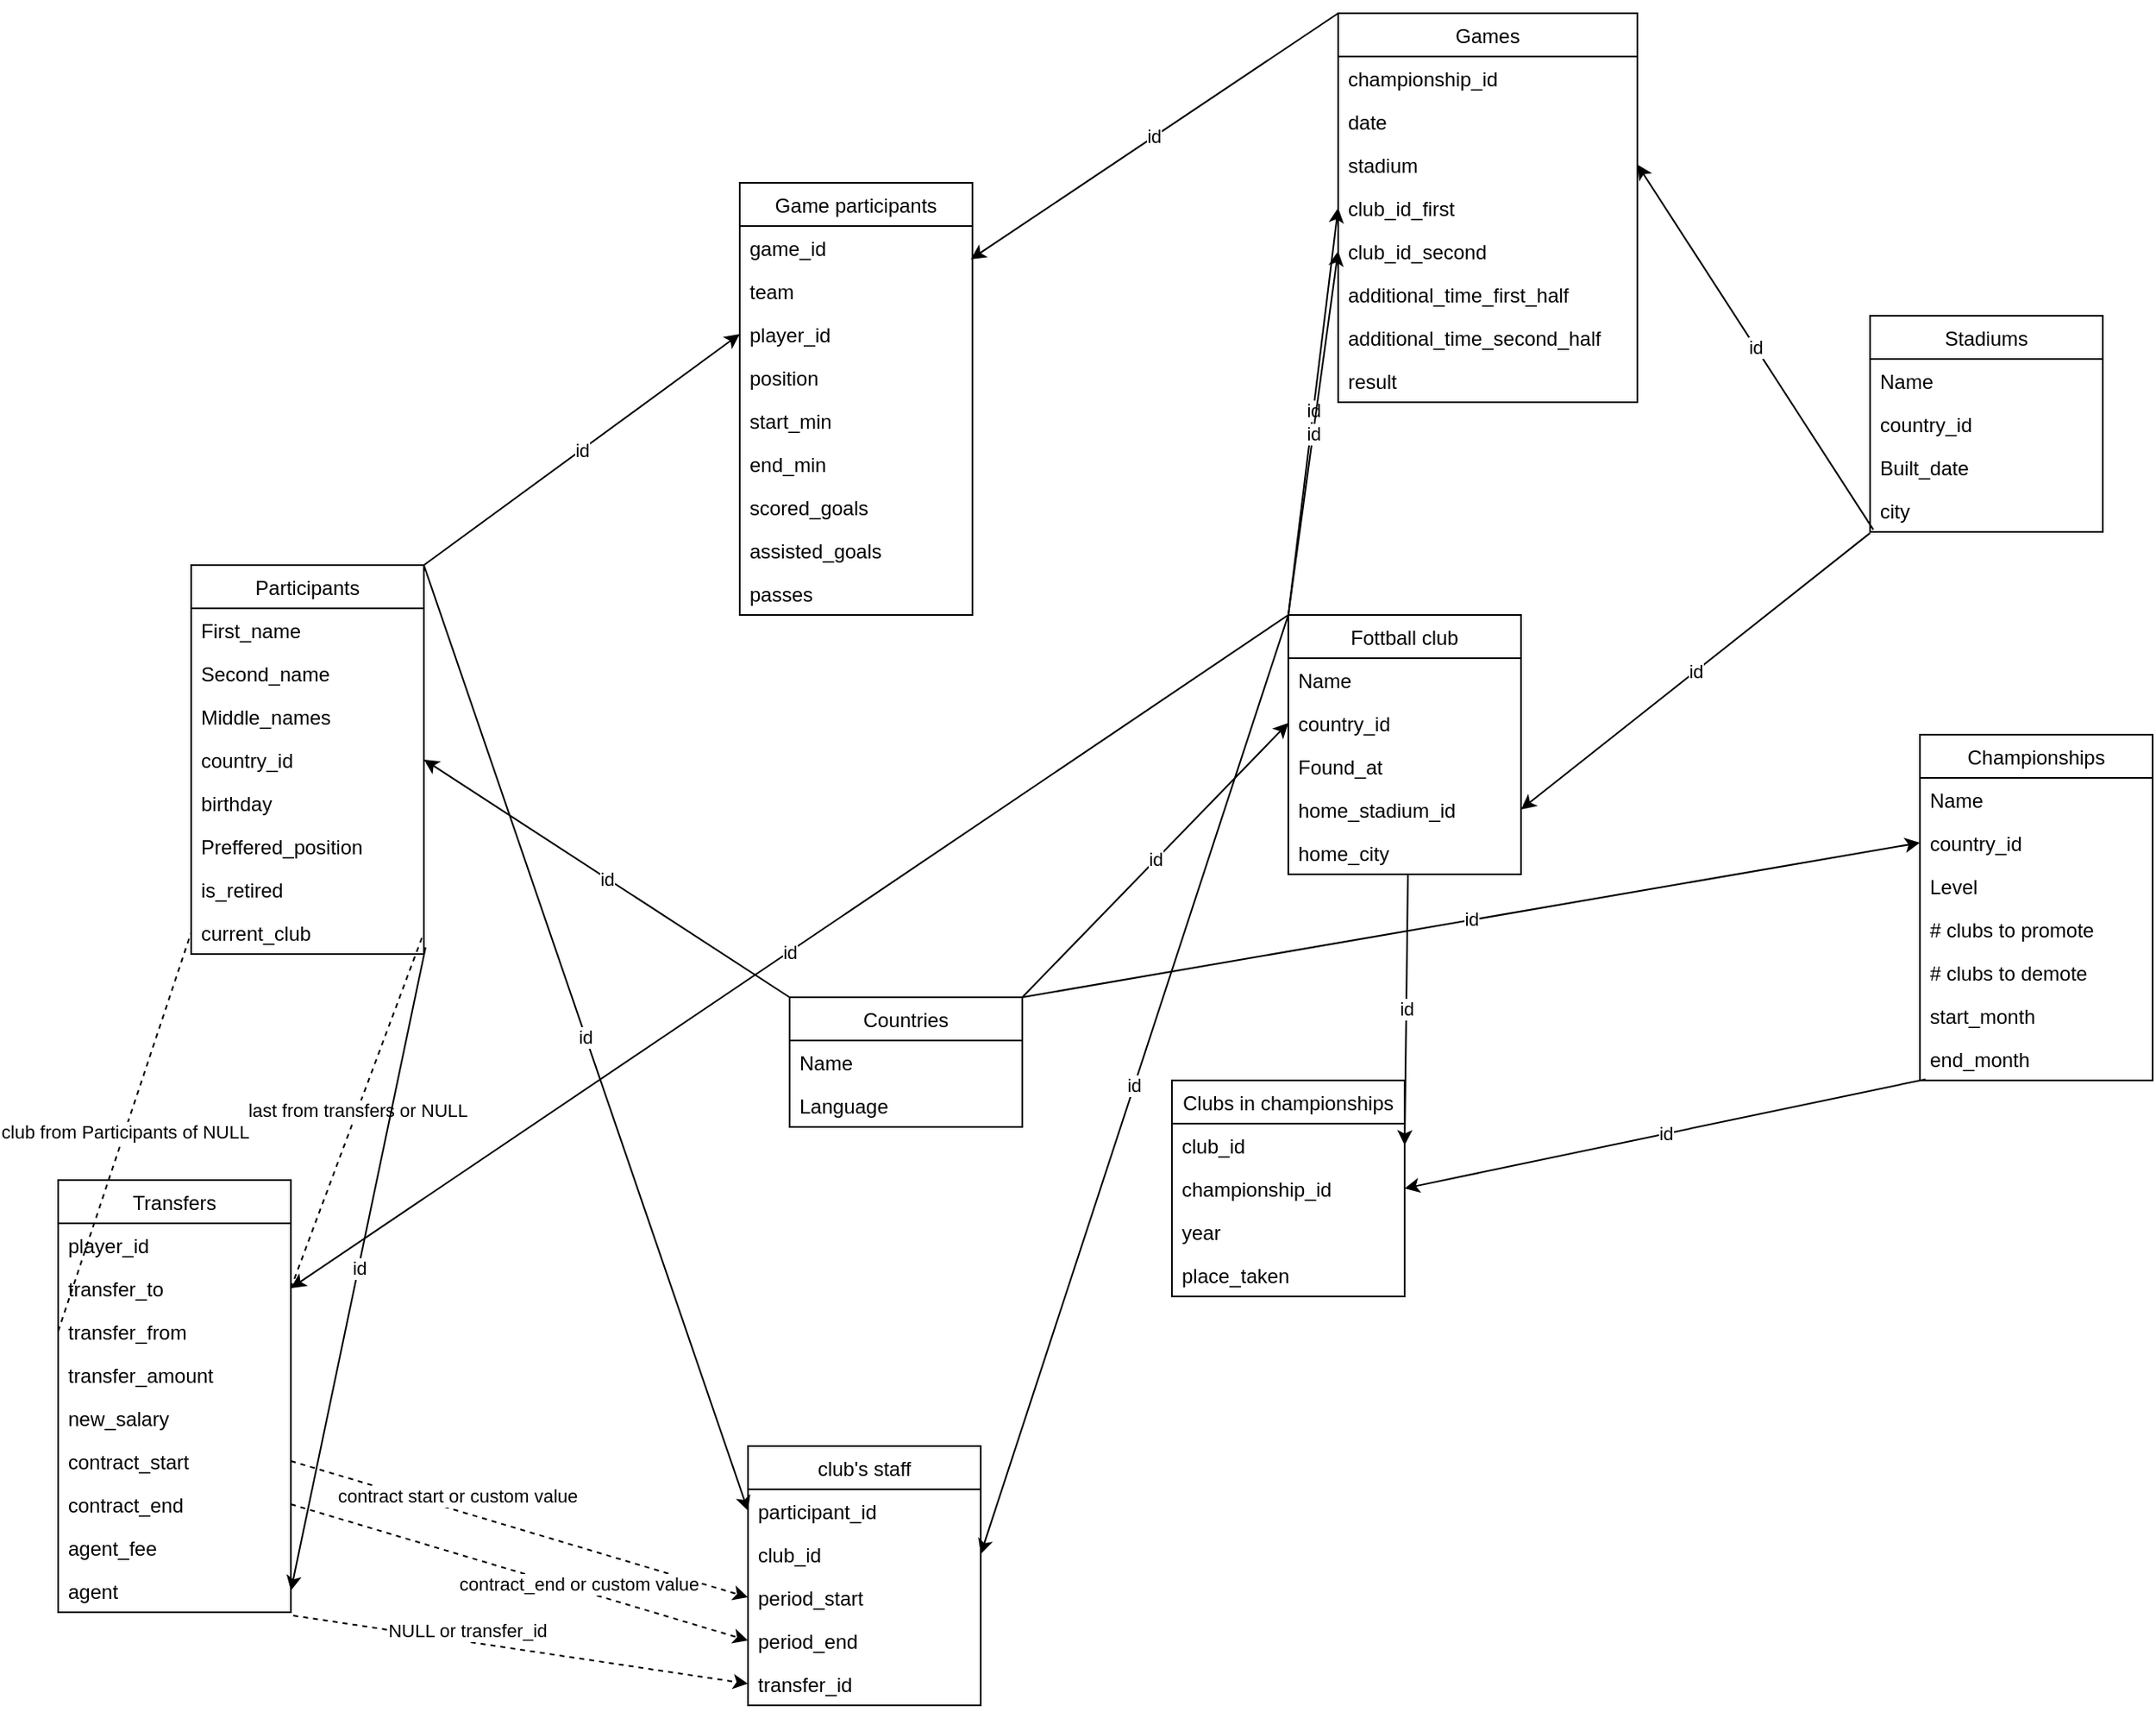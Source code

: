 <mxfile version="14.2.4" type="github">
  <diagram name="Page-1" id="c4acf3e9-155e-7222-9cf6-157b1a14988f">
    <mxGraphModel dx="2912" dy="1155" grid="1" gridSize="10" guides="1" tooltips="1" connect="1" arrows="1" fold="1" page="1" pageScale="1" pageWidth="850" pageHeight="1100" background="#ffffff" math="0" shadow="0">
      <root>
        <mxCell id="0" />
        <mxCell id="1" parent="0" />
        <mxCell id="KciLQBizwRAoOv3Z7Yn2-1" value="Fottball club" style="swimlane;fontStyle=0;childLayout=stackLayout;horizontal=1;startSize=26;fillColor=none;horizontalStack=0;resizeParent=1;resizeParentMax=0;resizeLast=0;collapsible=1;marginBottom=0;" vertex="1" parent="1">
          <mxGeometry x="680" y="380" width="140" height="156" as="geometry" />
        </mxCell>
        <mxCell id="KciLQBizwRAoOv3Z7Yn2-2" value="Name" style="text;strokeColor=none;fillColor=none;align=left;verticalAlign=top;spacingLeft=4;spacingRight=4;overflow=hidden;rotatable=0;points=[[0,0.5],[1,0.5]];portConstraint=eastwest;" vertex="1" parent="KciLQBizwRAoOv3Z7Yn2-1">
          <mxGeometry y="26" width="140" height="26" as="geometry" />
        </mxCell>
        <mxCell id="KciLQBizwRAoOv3Z7Yn2-3" value="country_id" style="text;strokeColor=none;fillColor=none;align=left;verticalAlign=top;spacingLeft=4;spacingRight=4;overflow=hidden;rotatable=0;points=[[0,0.5],[1,0.5]];portConstraint=eastwest;" vertex="1" parent="KciLQBizwRAoOv3Z7Yn2-1">
          <mxGeometry y="52" width="140" height="26" as="geometry" />
        </mxCell>
        <mxCell id="KciLQBizwRAoOv3Z7Yn2-5" value="Found_at" style="text;strokeColor=none;fillColor=none;align=left;verticalAlign=top;spacingLeft=4;spacingRight=4;overflow=hidden;rotatable=0;points=[[0,0.5],[1,0.5]];portConstraint=eastwest;" vertex="1" parent="KciLQBizwRAoOv3Z7Yn2-1">
          <mxGeometry y="78" width="140" height="26" as="geometry" />
        </mxCell>
        <mxCell id="KciLQBizwRAoOv3Z7Yn2-6" value="home_stadium_id" style="text;strokeColor=none;fillColor=none;align=left;verticalAlign=top;spacingLeft=4;spacingRight=4;overflow=hidden;rotatable=0;points=[[0,0.5],[1,0.5]];portConstraint=eastwest;" vertex="1" parent="KciLQBizwRAoOv3Z7Yn2-1">
          <mxGeometry y="104" width="140" height="26" as="geometry" />
        </mxCell>
        <mxCell id="KciLQBizwRAoOv3Z7Yn2-4" value="home_city" style="text;strokeColor=none;fillColor=none;align=left;verticalAlign=top;spacingLeft=4;spacingRight=4;overflow=hidden;rotatable=0;points=[[0,0.5],[1,0.5]];portConstraint=eastwest;" vertex="1" parent="KciLQBizwRAoOv3Z7Yn2-1">
          <mxGeometry y="130" width="140" height="26" as="geometry" />
        </mxCell>
        <mxCell id="KciLQBizwRAoOv3Z7Yn2-7" value="Participants" style="swimlane;fontStyle=0;childLayout=stackLayout;horizontal=1;startSize=26;fillColor=none;horizontalStack=0;resizeParent=1;resizeParentMax=0;resizeLast=0;collapsible=1;marginBottom=0;" vertex="1" parent="1">
          <mxGeometry x="20" y="350" width="140" height="234" as="geometry" />
        </mxCell>
        <mxCell id="KciLQBizwRAoOv3Z7Yn2-8" value="First_name" style="text;strokeColor=none;fillColor=none;align=left;verticalAlign=top;spacingLeft=4;spacingRight=4;overflow=hidden;rotatable=0;points=[[0,0.5],[1,0.5]];portConstraint=eastwest;" vertex="1" parent="KciLQBizwRAoOv3Z7Yn2-7">
          <mxGeometry y="26" width="140" height="26" as="geometry" />
        </mxCell>
        <mxCell id="KciLQBizwRAoOv3Z7Yn2-13" value="Second_name" style="text;strokeColor=none;fillColor=none;align=left;verticalAlign=top;spacingLeft=4;spacingRight=4;overflow=hidden;rotatable=0;points=[[0,0.5],[1,0.5]];portConstraint=eastwest;" vertex="1" parent="KciLQBizwRAoOv3Z7Yn2-7">
          <mxGeometry y="52" width="140" height="26" as="geometry" />
        </mxCell>
        <mxCell id="KciLQBizwRAoOv3Z7Yn2-14" value="Middle_names" style="text;strokeColor=none;fillColor=none;align=left;verticalAlign=top;spacingLeft=4;spacingRight=4;overflow=hidden;rotatable=0;points=[[0,0.5],[1,0.5]];portConstraint=eastwest;" vertex="1" parent="KciLQBizwRAoOv3Z7Yn2-7">
          <mxGeometry y="78" width="140" height="26" as="geometry" />
        </mxCell>
        <mxCell id="KciLQBizwRAoOv3Z7Yn2-9" value="country_id" style="text;strokeColor=none;fillColor=none;align=left;verticalAlign=top;spacingLeft=4;spacingRight=4;overflow=hidden;rotatable=0;points=[[0,0.5],[1,0.5]];portConstraint=eastwest;" vertex="1" parent="KciLQBizwRAoOv3Z7Yn2-7">
          <mxGeometry y="104" width="140" height="26" as="geometry" />
        </mxCell>
        <mxCell id="KciLQBizwRAoOv3Z7Yn2-10" value="birthday" style="text;strokeColor=none;fillColor=none;align=left;verticalAlign=top;spacingLeft=4;spacingRight=4;overflow=hidden;rotatable=0;points=[[0,0.5],[1,0.5]];portConstraint=eastwest;" vertex="1" parent="KciLQBizwRAoOv3Z7Yn2-7">
          <mxGeometry y="130" width="140" height="26" as="geometry" />
        </mxCell>
        <mxCell id="KciLQBizwRAoOv3Z7Yn2-11" value="Preffered_position" style="text;strokeColor=none;fillColor=none;align=left;verticalAlign=top;spacingLeft=4;spacingRight=4;overflow=hidden;rotatable=0;points=[[0,0.5],[1,0.5]];portConstraint=eastwest;" vertex="1" parent="KciLQBizwRAoOv3Z7Yn2-7">
          <mxGeometry y="156" width="140" height="26" as="geometry" />
        </mxCell>
        <mxCell id="KciLQBizwRAoOv3Z7Yn2-12" value="is_retired" style="text;strokeColor=none;fillColor=none;align=left;verticalAlign=top;spacingLeft=4;spacingRight=4;overflow=hidden;rotatable=0;points=[[0,0.5],[1,0.5]];portConstraint=eastwest;" vertex="1" parent="KciLQBizwRAoOv3Z7Yn2-7">
          <mxGeometry y="182" width="140" height="26" as="geometry" />
        </mxCell>
        <mxCell id="KciLQBizwRAoOv3Z7Yn2-108" value="current_club" style="text;strokeColor=none;fillColor=none;align=left;verticalAlign=top;spacingLeft=4;spacingRight=4;overflow=hidden;rotatable=0;points=[[0,0.5],[1,0.5]];portConstraint=eastwest;" vertex="1" parent="KciLQBizwRAoOv3Z7Yn2-7">
          <mxGeometry y="208" width="140" height="26" as="geometry" />
        </mxCell>
        <mxCell id="KciLQBizwRAoOv3Z7Yn2-16" value="club&#39;s staff" style="swimlane;fontStyle=0;childLayout=stackLayout;horizontal=1;startSize=26;fillColor=none;horizontalStack=0;resizeParent=1;resizeParentMax=0;resizeLast=0;collapsible=1;marginBottom=0;" vertex="1" parent="1">
          <mxGeometry x="355" y="880" width="140" height="156" as="geometry" />
        </mxCell>
        <mxCell id="KciLQBizwRAoOv3Z7Yn2-17" value="participant_id" style="text;strokeColor=none;fillColor=none;align=left;verticalAlign=top;spacingLeft=4;spacingRight=4;overflow=hidden;rotatable=0;points=[[0,0.5],[1,0.5]];portConstraint=eastwest;" vertex="1" parent="KciLQBizwRAoOv3Z7Yn2-16">
          <mxGeometry y="26" width="140" height="26" as="geometry" />
        </mxCell>
        <mxCell id="KciLQBizwRAoOv3Z7Yn2-18" value="club_id" style="text;strokeColor=none;fillColor=none;align=left;verticalAlign=top;spacingLeft=4;spacingRight=4;overflow=hidden;rotatable=0;points=[[0,0.5],[1,0.5]];portConstraint=eastwest;" vertex="1" parent="KciLQBizwRAoOv3Z7Yn2-16">
          <mxGeometry y="52" width="140" height="26" as="geometry" />
        </mxCell>
        <mxCell id="KciLQBizwRAoOv3Z7Yn2-19" value="period_start" style="text;strokeColor=none;fillColor=none;align=left;verticalAlign=top;spacingLeft=4;spacingRight=4;overflow=hidden;rotatable=0;points=[[0,0.5],[1,0.5]];portConstraint=eastwest;" vertex="1" parent="KciLQBizwRAoOv3Z7Yn2-16">
          <mxGeometry y="78" width="140" height="26" as="geometry" />
        </mxCell>
        <mxCell id="KciLQBizwRAoOv3Z7Yn2-20" value="period_end" style="text;strokeColor=none;fillColor=none;align=left;verticalAlign=top;spacingLeft=4;spacingRight=4;overflow=hidden;rotatable=0;points=[[0,0.5],[1,0.5]];portConstraint=eastwest;" vertex="1" parent="KciLQBizwRAoOv3Z7Yn2-16">
          <mxGeometry y="104" width="140" height="26" as="geometry" />
        </mxCell>
        <mxCell id="KciLQBizwRAoOv3Z7Yn2-126" value="transfer_id" style="text;strokeColor=none;fillColor=none;align=left;verticalAlign=top;spacingLeft=4;spacingRight=4;overflow=hidden;rotatable=0;points=[[0,0.5],[1,0.5]];portConstraint=eastwest;" vertex="1" parent="KciLQBizwRAoOv3Z7Yn2-16">
          <mxGeometry y="130" width="140" height="26" as="geometry" />
        </mxCell>
        <mxCell id="KciLQBizwRAoOv3Z7Yn2-22" value="id" style="endArrow=classic;html=1;exitX=1;exitY=0;exitDx=0;exitDy=0;entryX=0;entryY=0.5;entryDx=0;entryDy=0;" edge="1" parent="1" source="KciLQBizwRAoOv3Z7Yn2-7" target="KciLQBizwRAoOv3Z7Yn2-17">
          <mxGeometry width="50" height="50" relative="1" as="geometry">
            <mxPoint x="500" y="440" as="sourcePoint" />
            <mxPoint x="550" y="390" as="targetPoint" />
          </mxGeometry>
        </mxCell>
        <mxCell id="KciLQBizwRAoOv3Z7Yn2-23" value="id" style="endArrow=classic;html=1;exitX=0;exitY=0;exitDx=0;exitDy=0;entryX=1;entryY=0.5;entryDx=0;entryDy=0;" edge="1" parent="1" source="KciLQBizwRAoOv3Z7Yn2-1" target="KciLQBizwRAoOv3Z7Yn2-18">
          <mxGeometry width="50" height="50" relative="1" as="geometry">
            <mxPoint x="500" y="440" as="sourcePoint" />
            <mxPoint x="550" y="390" as="targetPoint" />
          </mxGeometry>
        </mxCell>
        <mxCell id="KciLQBizwRAoOv3Z7Yn2-24" value="Countries" style="swimlane;fontStyle=0;childLayout=stackLayout;horizontal=1;startSize=26;fillColor=none;horizontalStack=0;resizeParent=1;resizeParentMax=0;resizeLast=0;collapsible=1;marginBottom=0;" vertex="1" parent="1">
          <mxGeometry x="380" y="610" width="140" height="78" as="geometry" />
        </mxCell>
        <mxCell id="KciLQBizwRAoOv3Z7Yn2-25" value="Name" style="text;strokeColor=none;fillColor=none;align=left;verticalAlign=top;spacingLeft=4;spacingRight=4;overflow=hidden;rotatable=0;points=[[0,0.5],[1,0.5]];portConstraint=eastwest;" vertex="1" parent="KciLQBizwRAoOv3Z7Yn2-24">
          <mxGeometry y="26" width="140" height="26" as="geometry" />
        </mxCell>
        <mxCell id="KciLQBizwRAoOv3Z7Yn2-26" value="Language" style="text;strokeColor=none;fillColor=none;align=left;verticalAlign=top;spacingLeft=4;spacingRight=4;overflow=hidden;rotatable=0;points=[[0,0.5],[1,0.5]];portConstraint=eastwest;" vertex="1" parent="KciLQBizwRAoOv3Z7Yn2-24">
          <mxGeometry y="52" width="140" height="26" as="geometry" />
        </mxCell>
        <mxCell id="KciLQBizwRAoOv3Z7Yn2-32" value="id" style="endArrow=classic;html=1;exitX=0;exitY=0;exitDx=0;exitDy=0;entryX=1;entryY=0.5;entryDx=0;entryDy=0;" edge="1" parent="1" source="KciLQBizwRAoOv3Z7Yn2-24" target="KciLQBizwRAoOv3Z7Yn2-9">
          <mxGeometry width="50" height="50" relative="1" as="geometry">
            <mxPoint x="500" y="440" as="sourcePoint" />
            <mxPoint x="170" y="467" as="targetPoint" />
          </mxGeometry>
        </mxCell>
        <mxCell id="KciLQBizwRAoOv3Z7Yn2-33" value="id" style="endArrow=classic;html=1;exitX=1;exitY=0;exitDx=0;exitDy=0;entryX=0;entryY=0.5;entryDx=0;entryDy=0;" edge="1" parent="1" source="KciLQBizwRAoOv3Z7Yn2-24" target="KciLQBizwRAoOv3Z7Yn2-3">
          <mxGeometry width="50" height="50" relative="1" as="geometry">
            <mxPoint x="500" y="440" as="sourcePoint" />
            <mxPoint x="550" y="390" as="targetPoint" />
          </mxGeometry>
        </mxCell>
        <mxCell id="KciLQBizwRAoOv3Z7Yn2-34" value="Championships" style="swimlane;fontStyle=0;childLayout=stackLayout;horizontal=1;startSize=26;fillColor=none;horizontalStack=0;resizeParent=1;resizeParentMax=0;resizeLast=0;collapsible=1;marginBottom=0;" vertex="1" parent="1">
          <mxGeometry x="1060" y="452" width="140" height="208" as="geometry" />
        </mxCell>
        <mxCell id="KciLQBizwRAoOv3Z7Yn2-35" value="Name" style="text;strokeColor=none;fillColor=none;align=left;verticalAlign=top;spacingLeft=4;spacingRight=4;overflow=hidden;rotatable=0;points=[[0,0.5],[1,0.5]];portConstraint=eastwest;" vertex="1" parent="KciLQBizwRAoOv3Z7Yn2-34">
          <mxGeometry y="26" width="140" height="26" as="geometry" />
        </mxCell>
        <mxCell id="KciLQBizwRAoOv3Z7Yn2-36" value="country_id" style="text;strokeColor=none;fillColor=none;align=left;verticalAlign=top;spacingLeft=4;spacingRight=4;overflow=hidden;rotatable=0;points=[[0,0.5],[1,0.5]];portConstraint=eastwest;" vertex="1" parent="KciLQBizwRAoOv3Z7Yn2-34">
          <mxGeometry y="52" width="140" height="26" as="geometry" />
        </mxCell>
        <mxCell id="KciLQBizwRAoOv3Z7Yn2-37" value="Level" style="text;strokeColor=none;fillColor=none;align=left;verticalAlign=top;spacingLeft=4;spacingRight=4;overflow=hidden;rotatable=0;points=[[0,0.5],[1,0.5]];portConstraint=eastwest;" vertex="1" parent="KciLQBizwRAoOv3Z7Yn2-34">
          <mxGeometry y="78" width="140" height="26" as="geometry" />
        </mxCell>
        <mxCell id="KciLQBizwRAoOv3Z7Yn2-46" value="# clubs to promote" style="text;strokeColor=none;fillColor=none;align=left;verticalAlign=top;spacingLeft=4;spacingRight=4;overflow=hidden;rotatable=0;points=[[0,0.5],[1,0.5]];portConstraint=eastwest;" vertex="1" parent="KciLQBizwRAoOv3Z7Yn2-34">
          <mxGeometry y="104" width="140" height="26" as="geometry" />
        </mxCell>
        <mxCell id="KciLQBizwRAoOv3Z7Yn2-47" value="# clubs to demote" style="text;strokeColor=none;fillColor=none;align=left;verticalAlign=top;spacingLeft=4;spacingRight=4;overflow=hidden;rotatable=0;points=[[0,0.5],[1,0.5]];portConstraint=eastwest;" vertex="1" parent="KciLQBizwRAoOv3Z7Yn2-34">
          <mxGeometry y="130" width="140" height="26" as="geometry" />
        </mxCell>
        <mxCell id="KciLQBizwRAoOv3Z7Yn2-50" value="start_month" style="text;strokeColor=none;fillColor=none;align=left;verticalAlign=top;spacingLeft=4;spacingRight=4;overflow=hidden;rotatable=0;points=[[0,0.5],[1,0.5]];portConstraint=eastwest;" vertex="1" parent="KciLQBizwRAoOv3Z7Yn2-34">
          <mxGeometry y="156" width="140" height="26" as="geometry" />
        </mxCell>
        <mxCell id="KciLQBizwRAoOv3Z7Yn2-51" value="end_month" style="text;strokeColor=none;fillColor=none;align=left;verticalAlign=top;spacingLeft=4;spacingRight=4;overflow=hidden;rotatable=0;points=[[0,0.5],[1,0.5]];portConstraint=eastwest;" vertex="1" parent="KciLQBizwRAoOv3Z7Yn2-34">
          <mxGeometry y="182" width="140" height="26" as="geometry" />
        </mxCell>
        <mxCell id="KciLQBizwRAoOv3Z7Yn2-40" value="id" style="endArrow=classic;html=1;exitX=1;exitY=0;exitDx=0;exitDy=0;entryX=0;entryY=0.5;entryDx=0;entryDy=0;" edge="1" parent="1" source="KciLQBizwRAoOv3Z7Yn2-24" target="KciLQBizwRAoOv3Z7Yn2-36">
          <mxGeometry width="50" height="50" relative="1" as="geometry">
            <mxPoint x="505" y="680" as="sourcePoint" />
            <mxPoint x="790" y="445" as="targetPoint" />
          </mxGeometry>
        </mxCell>
        <mxCell id="KciLQBizwRAoOv3Z7Yn2-41" value="Clubs in championships" style="swimlane;fontStyle=0;childLayout=stackLayout;horizontal=1;startSize=26;fillColor=none;horizontalStack=0;resizeParent=1;resizeParentMax=0;resizeLast=0;collapsible=1;marginBottom=0;" vertex="1" parent="1">
          <mxGeometry x="610" y="660" width="140" height="130" as="geometry" />
        </mxCell>
        <mxCell id="KciLQBizwRAoOv3Z7Yn2-42" value="club_id" style="text;strokeColor=none;fillColor=none;align=left;verticalAlign=top;spacingLeft=4;spacingRight=4;overflow=hidden;rotatable=0;points=[[0,0.5],[1,0.5]];portConstraint=eastwest;" vertex="1" parent="KciLQBizwRAoOv3Z7Yn2-41">
          <mxGeometry y="26" width="140" height="26" as="geometry" />
        </mxCell>
        <mxCell id="KciLQBizwRAoOv3Z7Yn2-43" value="championship_id" style="text;strokeColor=none;fillColor=none;align=left;verticalAlign=top;spacingLeft=4;spacingRight=4;overflow=hidden;rotatable=0;points=[[0,0.5],[1,0.5]];portConstraint=eastwest;" vertex="1" parent="KciLQBizwRAoOv3Z7Yn2-41">
          <mxGeometry y="52" width="140" height="26" as="geometry" />
        </mxCell>
        <mxCell id="KciLQBizwRAoOv3Z7Yn2-44" value="year" style="text;strokeColor=none;fillColor=none;align=left;verticalAlign=top;spacingLeft=4;spacingRight=4;overflow=hidden;rotatable=0;points=[[0,0.5],[1,0.5]];portConstraint=eastwest;" vertex="1" parent="KciLQBizwRAoOv3Z7Yn2-41">
          <mxGeometry y="78" width="140" height="26" as="geometry" />
        </mxCell>
        <mxCell id="KciLQBizwRAoOv3Z7Yn2-95" value="place_taken" style="text;strokeColor=none;fillColor=none;align=left;verticalAlign=top;spacingLeft=4;spacingRight=4;overflow=hidden;rotatable=0;points=[[0,0.5],[1,0.5]];portConstraint=eastwest;" vertex="1" parent="KciLQBizwRAoOv3Z7Yn2-41">
          <mxGeometry y="104" width="140" height="26" as="geometry" />
        </mxCell>
        <mxCell id="KciLQBizwRAoOv3Z7Yn2-48" value="id" style="endArrow=classic;html=1;entryX=1;entryY=0.5;entryDx=0;entryDy=0;exitX=0.024;exitY=0.974;exitDx=0;exitDy=0;exitPerimeter=0;" edge="1" parent="1" source="KciLQBizwRAoOv3Z7Yn2-51" target="KciLQBizwRAoOv3Z7Yn2-43">
          <mxGeometry width="50" height="50" relative="1" as="geometry">
            <mxPoint x="1022" y="660" as="sourcePoint" />
            <mxPoint x="800" y="155" as="targetPoint" />
          </mxGeometry>
        </mxCell>
        <mxCell id="KciLQBizwRAoOv3Z7Yn2-49" value="id" style="endArrow=classic;html=1;entryX=1;entryY=0.5;entryDx=0;entryDy=0;exitX=0.514;exitY=1;exitDx=0;exitDy=0;exitPerimeter=0;" edge="1" parent="1" source="KciLQBizwRAoOv3Z7Yn2-4" target="KciLQBizwRAoOv3Z7Yn2-42">
          <mxGeometry width="50" height="50" relative="1" as="geometry">
            <mxPoint x="779" y="530" as="sourcePoint" />
            <mxPoint x="760" y="735" as="targetPoint" />
          </mxGeometry>
        </mxCell>
        <mxCell id="KciLQBizwRAoOv3Z7Yn2-52" value="Games" style="swimlane;fontStyle=0;childLayout=stackLayout;horizontal=1;startSize=26;fillColor=none;horizontalStack=0;resizeParent=1;resizeParentMax=0;resizeLast=0;collapsible=1;marginBottom=0;" vertex="1" parent="1">
          <mxGeometry x="710" y="18" width="180" height="234" as="geometry" />
        </mxCell>
        <mxCell id="KciLQBizwRAoOv3Z7Yn2-53" value="championship_id" style="text;strokeColor=none;fillColor=none;align=left;verticalAlign=top;spacingLeft=4;spacingRight=4;overflow=hidden;rotatable=0;points=[[0,0.5],[1,0.5]];portConstraint=eastwest;" vertex="1" parent="KciLQBizwRAoOv3Z7Yn2-52">
          <mxGeometry y="26" width="180" height="26" as="geometry" />
        </mxCell>
        <mxCell id="KciLQBizwRAoOv3Z7Yn2-54" value="date" style="text;strokeColor=none;fillColor=none;align=left;verticalAlign=top;spacingLeft=4;spacingRight=4;overflow=hidden;rotatable=0;points=[[0,0.5],[1,0.5]];portConstraint=eastwest;" vertex="1" parent="KciLQBizwRAoOv3Z7Yn2-52">
          <mxGeometry y="52" width="180" height="26" as="geometry" />
        </mxCell>
        <mxCell id="KciLQBizwRAoOv3Z7Yn2-55" value="stadium" style="text;strokeColor=none;fillColor=none;align=left;verticalAlign=top;spacingLeft=4;spacingRight=4;overflow=hidden;rotatable=0;points=[[0,0.5],[1,0.5]];portConstraint=eastwest;" vertex="1" parent="KciLQBizwRAoOv3Z7Yn2-52">
          <mxGeometry y="78" width="180" height="26" as="geometry" />
        </mxCell>
        <mxCell id="KciLQBizwRAoOv3Z7Yn2-56" value="club_id_first" style="text;strokeColor=none;fillColor=none;align=left;verticalAlign=top;spacingLeft=4;spacingRight=4;overflow=hidden;rotatable=0;points=[[0,0.5],[1,0.5]];portConstraint=eastwest;" vertex="1" parent="KciLQBizwRAoOv3Z7Yn2-52">
          <mxGeometry y="104" width="180" height="26" as="geometry" />
        </mxCell>
        <mxCell id="KciLQBizwRAoOv3Z7Yn2-57" value="club_id_second" style="text;strokeColor=none;fillColor=none;align=left;verticalAlign=top;spacingLeft=4;spacingRight=4;overflow=hidden;rotatable=0;points=[[0,0.5],[1,0.5]];portConstraint=eastwest;" vertex="1" parent="KciLQBizwRAoOv3Z7Yn2-52">
          <mxGeometry y="130" width="180" height="26" as="geometry" />
        </mxCell>
        <mxCell id="KciLQBizwRAoOv3Z7Yn2-84" value="additional_time_first_half" style="text;strokeColor=none;fillColor=none;align=left;verticalAlign=top;spacingLeft=4;spacingRight=4;overflow=hidden;rotatable=0;points=[[0,0.5],[1,0.5]];portConstraint=eastwest;" vertex="1" parent="KciLQBizwRAoOv3Z7Yn2-52">
          <mxGeometry y="156" width="180" height="26" as="geometry" />
        </mxCell>
        <mxCell id="KciLQBizwRAoOv3Z7Yn2-85" value="additional_time_second_half&#xa;" style="text;strokeColor=none;fillColor=none;align=left;verticalAlign=top;spacingLeft=4;spacingRight=4;overflow=hidden;rotatable=0;points=[[0,0.5],[1,0.5]];portConstraint=eastwest;" vertex="1" parent="KciLQBizwRAoOv3Z7Yn2-52">
          <mxGeometry y="182" width="180" height="26" as="geometry" />
        </mxCell>
        <mxCell id="KciLQBizwRAoOv3Z7Yn2-86" value="result" style="text;strokeColor=none;fillColor=none;align=left;verticalAlign=top;spacingLeft=4;spacingRight=4;overflow=hidden;rotatable=0;points=[[0,0.5],[1,0.5]];portConstraint=eastwest;" vertex="1" parent="KciLQBizwRAoOv3Z7Yn2-52">
          <mxGeometry y="208" width="180" height="26" as="geometry" />
        </mxCell>
        <mxCell id="KciLQBizwRAoOv3Z7Yn2-58" value="Stadiums" style="swimlane;fontStyle=0;childLayout=stackLayout;horizontal=1;startSize=26;fillColor=none;horizontalStack=0;resizeParent=1;resizeParentMax=0;resizeLast=0;collapsible=1;marginBottom=0;" vertex="1" parent="1">
          <mxGeometry x="1030" y="200" width="140" height="130" as="geometry" />
        </mxCell>
        <mxCell id="KciLQBizwRAoOv3Z7Yn2-59" value="Name" style="text;strokeColor=none;fillColor=none;align=left;verticalAlign=top;spacingLeft=4;spacingRight=4;overflow=hidden;rotatable=0;points=[[0,0.5],[1,0.5]];portConstraint=eastwest;" vertex="1" parent="KciLQBizwRAoOv3Z7Yn2-58">
          <mxGeometry y="26" width="140" height="26" as="geometry" />
        </mxCell>
        <mxCell id="KciLQBizwRAoOv3Z7Yn2-60" value="country_id" style="text;strokeColor=none;fillColor=none;align=left;verticalAlign=top;spacingLeft=4;spacingRight=4;overflow=hidden;rotatable=0;points=[[0,0.5],[1,0.5]];portConstraint=eastwest;" vertex="1" parent="KciLQBizwRAoOv3Z7Yn2-58">
          <mxGeometry y="52" width="140" height="26" as="geometry" />
        </mxCell>
        <mxCell id="KciLQBizwRAoOv3Z7Yn2-61" value="Built_date" style="text;strokeColor=none;fillColor=none;align=left;verticalAlign=top;spacingLeft=4;spacingRight=4;overflow=hidden;rotatable=0;points=[[0,0.5],[1,0.5]];portConstraint=eastwest;" vertex="1" parent="KciLQBizwRAoOv3Z7Yn2-58">
          <mxGeometry y="78" width="140" height="26" as="geometry" />
        </mxCell>
        <mxCell id="KciLQBizwRAoOv3Z7Yn2-62" value="city" style="text;strokeColor=none;fillColor=none;align=left;verticalAlign=top;spacingLeft=4;spacingRight=4;overflow=hidden;rotatable=0;points=[[0,0.5],[1,0.5]];portConstraint=eastwest;" vertex="1" parent="KciLQBizwRAoOv3Z7Yn2-58">
          <mxGeometry y="104" width="140" height="26" as="geometry" />
        </mxCell>
        <mxCell id="KciLQBizwRAoOv3Z7Yn2-64" value="id" style="endArrow=classic;html=1;exitX=0;exitY=1.026;exitDx=0;exitDy=0;entryX=1;entryY=0.5;entryDx=0;entryDy=0;exitPerimeter=0;" edge="1" parent="1" source="KciLQBizwRAoOv3Z7Yn2-62" target="KciLQBizwRAoOv3Z7Yn2-6">
          <mxGeometry width="50" height="50" relative="1" as="geometry">
            <mxPoint x="505" y="680" as="sourcePoint" />
            <mxPoint x="1030" y="525" as="targetPoint" />
          </mxGeometry>
        </mxCell>
        <mxCell id="KciLQBizwRAoOv3Z7Yn2-65" value="id" style="endArrow=classic;html=1;exitX=0.014;exitY=0.949;exitDx=0;exitDy=0;entryX=1;entryY=0.5;entryDx=0;entryDy=0;exitPerimeter=0;" edge="1" parent="1" source="KciLQBizwRAoOv3Z7Yn2-62" target="KciLQBizwRAoOv3Z7Yn2-55">
          <mxGeometry width="50" height="50" relative="1" as="geometry">
            <mxPoint x="1040" y="340.676" as="sourcePoint" />
            <mxPoint x="930" y="497" as="targetPoint" />
          </mxGeometry>
        </mxCell>
        <mxCell id="KciLQBizwRAoOv3Z7Yn2-67" value="id" style="endArrow=classic;html=1;exitX=0;exitY=0;exitDx=0;exitDy=0;entryX=0;entryY=0.5;entryDx=0;entryDy=0;" edge="1" parent="1" source="KciLQBizwRAoOv3Z7Yn2-1" target="KciLQBizwRAoOv3Z7Yn2-56">
          <mxGeometry width="50" height="50" relative="1" as="geometry">
            <mxPoint x="790" y="380" as="sourcePoint" />
            <mxPoint x="490" y="195" as="targetPoint" />
          </mxGeometry>
        </mxCell>
        <mxCell id="KciLQBizwRAoOv3Z7Yn2-68" value="id" style="endArrow=classic;html=1;exitX=0;exitY=0;exitDx=0;exitDy=0;entryX=0;entryY=0.5;entryDx=0;entryDy=0;" edge="1" parent="1" source="KciLQBizwRAoOv3Z7Yn2-1" target="KciLQBizwRAoOv3Z7Yn2-57">
          <mxGeometry width="50" height="50" relative="1" as="geometry">
            <mxPoint x="790" y="380" as="sourcePoint" />
            <mxPoint x="700" y="167" as="targetPoint" />
          </mxGeometry>
        </mxCell>
        <mxCell id="KciLQBizwRAoOv3Z7Yn2-69" value="Game participants" style="swimlane;fontStyle=0;childLayout=stackLayout;horizontal=1;startSize=26;fillColor=none;horizontalStack=0;resizeParent=1;resizeParentMax=0;resizeLast=0;collapsible=1;marginBottom=0;" vertex="1" parent="1">
          <mxGeometry x="350" y="120" width="140" height="260" as="geometry" />
        </mxCell>
        <mxCell id="KciLQBizwRAoOv3Z7Yn2-70" value="game_id" style="text;strokeColor=none;fillColor=none;align=left;verticalAlign=top;spacingLeft=4;spacingRight=4;overflow=hidden;rotatable=0;points=[[0,0.5],[1,0.5]];portConstraint=eastwest;" vertex="1" parent="KciLQBizwRAoOv3Z7Yn2-69">
          <mxGeometry y="26" width="140" height="26" as="geometry" />
        </mxCell>
        <mxCell id="KciLQBizwRAoOv3Z7Yn2-71" value="team" style="text;strokeColor=none;fillColor=none;align=left;verticalAlign=top;spacingLeft=4;spacingRight=4;overflow=hidden;rotatable=0;points=[[0,0.5],[1,0.5]];portConstraint=eastwest;" vertex="1" parent="KciLQBizwRAoOv3Z7Yn2-69">
          <mxGeometry y="52" width="140" height="26" as="geometry" />
        </mxCell>
        <mxCell id="KciLQBizwRAoOv3Z7Yn2-72" value="player_id" style="text;strokeColor=none;fillColor=none;align=left;verticalAlign=top;spacingLeft=4;spacingRight=4;overflow=hidden;rotatable=0;points=[[0,0.5],[1,0.5]];portConstraint=eastwest;" vertex="1" parent="KciLQBizwRAoOv3Z7Yn2-69">
          <mxGeometry y="78" width="140" height="26" as="geometry" />
        </mxCell>
        <mxCell id="KciLQBizwRAoOv3Z7Yn2-73" value="position" style="text;strokeColor=none;fillColor=none;align=left;verticalAlign=top;spacingLeft=4;spacingRight=4;overflow=hidden;rotatable=0;points=[[0,0.5],[1,0.5]];portConstraint=eastwest;" vertex="1" parent="KciLQBizwRAoOv3Z7Yn2-69">
          <mxGeometry y="104" width="140" height="26" as="geometry" />
        </mxCell>
        <mxCell id="KciLQBizwRAoOv3Z7Yn2-82" value="start_min" style="text;strokeColor=none;fillColor=none;align=left;verticalAlign=top;spacingLeft=4;spacingRight=4;overflow=hidden;rotatable=0;points=[[0,0.5],[1,0.5]];portConstraint=eastwest;" vertex="1" parent="KciLQBizwRAoOv3Z7Yn2-69">
          <mxGeometry y="130" width="140" height="26" as="geometry" />
        </mxCell>
        <mxCell id="KciLQBizwRAoOv3Z7Yn2-83" value="end_min" style="text;strokeColor=none;fillColor=none;align=left;verticalAlign=top;spacingLeft=4;spacingRight=4;overflow=hidden;rotatable=0;points=[[0,0.5],[1,0.5]];portConstraint=eastwest;" vertex="1" parent="KciLQBizwRAoOv3Z7Yn2-69">
          <mxGeometry y="156" width="140" height="26" as="geometry" />
        </mxCell>
        <mxCell id="KciLQBizwRAoOv3Z7Yn2-76" value="scored_goals" style="text;strokeColor=none;fillColor=none;align=left;verticalAlign=top;spacingLeft=4;spacingRight=4;overflow=hidden;rotatable=0;points=[[0,0.5],[1,0.5]];portConstraint=eastwest;" vertex="1" parent="KciLQBizwRAoOv3Z7Yn2-69">
          <mxGeometry y="182" width="140" height="26" as="geometry" />
        </mxCell>
        <mxCell id="KciLQBizwRAoOv3Z7Yn2-80" value="assisted_goals" style="text;strokeColor=none;fillColor=none;align=left;verticalAlign=top;spacingLeft=4;spacingRight=4;overflow=hidden;rotatable=0;points=[[0,0.5],[1,0.5]];portConstraint=eastwest;" vertex="1" parent="KciLQBizwRAoOv3Z7Yn2-69">
          <mxGeometry y="208" width="140" height="26" as="geometry" />
        </mxCell>
        <mxCell id="KciLQBizwRAoOv3Z7Yn2-81" value="passes" style="text;strokeColor=none;fillColor=none;align=left;verticalAlign=top;spacingLeft=4;spacingRight=4;overflow=hidden;rotatable=0;points=[[0,0.5],[1,0.5]];portConstraint=eastwest;" vertex="1" parent="KciLQBizwRAoOv3Z7Yn2-69">
          <mxGeometry y="234" width="140" height="26" as="geometry" />
        </mxCell>
        <mxCell id="KciLQBizwRAoOv3Z7Yn2-77" value="id" style="endArrow=classic;html=1;exitX=0;exitY=0;exitDx=0;exitDy=0;" edge="1" parent="1" source="KciLQBizwRAoOv3Z7Yn2-52">
          <mxGeometry width="50" height="50" relative="1" as="geometry">
            <mxPoint x="790" y="380" as="sourcePoint" />
            <mxPoint x="489" y="166" as="targetPoint" />
          </mxGeometry>
        </mxCell>
        <mxCell id="KciLQBizwRAoOv3Z7Yn2-78" value="id" style="endArrow=classic;html=1;exitX=1;exitY=0;exitDx=0;exitDy=0;entryX=0;entryY=0.5;entryDx=0;entryDy=0;" edge="1" parent="1" source="KciLQBizwRAoOv3Z7Yn2-7" target="KciLQBizwRAoOv3Z7Yn2-72">
          <mxGeometry width="50" height="50" relative="1" as="geometry">
            <mxPoint x="365" y="680" as="sourcePoint" />
            <mxPoint x="170" y="477" as="targetPoint" />
          </mxGeometry>
        </mxCell>
        <mxCell id="KciLQBizwRAoOv3Z7Yn2-97" value="Transfers" style="swimlane;fontStyle=0;childLayout=stackLayout;horizontal=1;startSize=26;fillColor=none;horizontalStack=0;resizeParent=1;resizeParentMax=0;resizeLast=0;collapsible=1;marginBottom=0;" vertex="1" parent="1">
          <mxGeometry x="-60" y="720" width="140" height="260" as="geometry" />
        </mxCell>
        <mxCell id="KciLQBizwRAoOv3Z7Yn2-98" value="player_id" style="text;strokeColor=none;fillColor=none;align=left;verticalAlign=top;spacingLeft=4;spacingRight=4;overflow=hidden;rotatable=0;points=[[0,0.5],[1,0.5]];portConstraint=eastwest;" vertex="1" parent="KciLQBizwRAoOv3Z7Yn2-97">
          <mxGeometry y="26" width="140" height="26" as="geometry" />
        </mxCell>
        <mxCell id="KciLQBizwRAoOv3Z7Yn2-99" value="transfer_to" style="text;strokeColor=none;fillColor=none;align=left;verticalAlign=top;spacingLeft=4;spacingRight=4;overflow=hidden;rotatable=0;points=[[0,0.5],[1,0.5]];portConstraint=eastwest;" vertex="1" parent="KciLQBizwRAoOv3Z7Yn2-97">
          <mxGeometry y="52" width="140" height="26" as="geometry" />
        </mxCell>
        <mxCell id="KciLQBizwRAoOv3Z7Yn2-102" value="transfer_from" style="text;strokeColor=none;fillColor=none;align=left;verticalAlign=top;spacingLeft=4;spacingRight=4;overflow=hidden;rotatable=0;points=[[0,0.5],[1,0.5]];portConstraint=eastwest;" vertex="1" parent="KciLQBizwRAoOv3Z7Yn2-97">
          <mxGeometry y="78" width="140" height="26" as="geometry" />
        </mxCell>
        <mxCell id="KciLQBizwRAoOv3Z7Yn2-100" value="transfer_amount" style="text;strokeColor=none;fillColor=none;align=left;verticalAlign=top;spacingLeft=4;spacingRight=4;overflow=hidden;rotatable=0;points=[[0,0.5],[1,0.5]];portConstraint=eastwest;" vertex="1" parent="KciLQBizwRAoOv3Z7Yn2-97">
          <mxGeometry y="104" width="140" height="26" as="geometry" />
        </mxCell>
        <mxCell id="KciLQBizwRAoOv3Z7Yn2-103" value="new_salary" style="text;strokeColor=none;fillColor=none;align=left;verticalAlign=top;spacingLeft=4;spacingRight=4;overflow=hidden;rotatable=0;points=[[0,0.5],[1,0.5]];portConstraint=eastwest;" vertex="1" parent="KciLQBizwRAoOv3Z7Yn2-97">
          <mxGeometry y="130" width="140" height="26" as="geometry" />
        </mxCell>
        <mxCell id="KciLQBizwRAoOv3Z7Yn2-105" value="contract_start" style="text;strokeColor=none;fillColor=none;align=left;verticalAlign=top;spacingLeft=4;spacingRight=4;overflow=hidden;rotatable=0;points=[[0,0.5],[1,0.5]];portConstraint=eastwest;" vertex="1" parent="KciLQBizwRAoOv3Z7Yn2-97">
          <mxGeometry y="156" width="140" height="26" as="geometry" />
        </mxCell>
        <mxCell id="KciLQBizwRAoOv3Z7Yn2-101" value="contract_end" style="text;strokeColor=none;fillColor=none;align=left;verticalAlign=top;spacingLeft=4;spacingRight=4;overflow=hidden;rotatable=0;points=[[0,0.5],[1,0.5]];portConstraint=eastwest;" vertex="1" parent="KciLQBizwRAoOv3Z7Yn2-97">
          <mxGeometry y="182" width="140" height="26" as="geometry" />
        </mxCell>
        <mxCell id="KciLQBizwRAoOv3Z7Yn2-104" value="agent_fee" style="text;strokeColor=none;fillColor=none;align=left;verticalAlign=top;spacingLeft=4;spacingRight=4;overflow=hidden;rotatable=0;points=[[0,0.5],[1,0.5]];portConstraint=eastwest;" vertex="1" parent="KciLQBizwRAoOv3Z7Yn2-97">
          <mxGeometry y="208" width="140" height="26" as="geometry" />
        </mxCell>
        <mxCell id="KciLQBizwRAoOv3Z7Yn2-116" value="agent" style="text;strokeColor=none;fillColor=none;align=left;verticalAlign=top;spacingLeft=4;spacingRight=4;overflow=hidden;rotatable=0;points=[[0,0.5],[1,0.5]];portConstraint=eastwest;" vertex="1" parent="KciLQBizwRAoOv3Z7Yn2-97">
          <mxGeometry y="234" width="140" height="26" as="geometry" />
        </mxCell>
        <mxCell id="KciLQBizwRAoOv3Z7Yn2-107" value="id" style="endArrow=classic;html=1;exitX=0;exitY=0;exitDx=0;exitDy=0;entryX=1;entryY=0.5;entryDx=0;entryDy=0;" edge="1" parent="1" source="KciLQBizwRAoOv3Z7Yn2-1" target="KciLQBizwRAoOv3Z7Yn2-99">
          <mxGeometry width="50" height="50" relative="1" as="geometry">
            <mxPoint x="505" y="680" as="sourcePoint" />
            <mxPoint x="1070" y="527" as="targetPoint" />
          </mxGeometry>
        </mxCell>
        <mxCell id="KciLQBizwRAoOv3Z7Yn2-109" value="last from transfers or NULL" style="endArrow=none;dashed=1;html=1;exitX=1;exitY=0.5;exitDx=0;exitDy=0;entryX=1;entryY=0.5;entryDx=0;entryDy=0;" edge="1" parent="1" source="KciLQBizwRAoOv3Z7Yn2-99" target="KciLQBizwRAoOv3Z7Yn2-108">
          <mxGeometry width="50" height="50" relative="1" as="geometry">
            <mxPoint x="500" y="540" as="sourcePoint" />
            <mxPoint x="550" y="490" as="targetPoint" />
          </mxGeometry>
        </mxCell>
        <mxCell id="KciLQBizwRAoOv3Z7Yn2-110" value="club from Participants of NULL" style="endArrow=none;dashed=1;html=1;exitX=0;exitY=0.5;exitDx=0;exitDy=0;entryX=0;entryY=0.5;entryDx=0;entryDy=0;" edge="1" parent="1" source="KciLQBizwRAoOv3Z7Yn2-102" target="KciLQBizwRAoOv3Z7Yn2-108">
          <mxGeometry width="50" height="50" relative="1" as="geometry">
            <mxPoint x="220" y="755" as="sourcePoint" />
            <mxPoint x="160" y="581" as="targetPoint" />
          </mxGeometry>
        </mxCell>
        <mxCell id="KciLQBizwRAoOv3Z7Yn2-117" value="id" style="endArrow=classic;html=1;entryX=1;entryY=0.5;entryDx=0;entryDy=0;" edge="1" parent="1" target="KciLQBizwRAoOv3Z7Yn2-116">
          <mxGeometry width="50" height="50" relative="1" as="geometry">
            <mxPoint x="161" y="580" as="sourcePoint" />
            <mxPoint x="170" y="477" as="targetPoint" />
          </mxGeometry>
        </mxCell>
        <mxCell id="KciLQBizwRAoOv3Z7Yn2-124" value="contract start or custom value" style="endArrow=classic;dashed=1;html=1;exitX=1;exitY=0.5;exitDx=0;exitDy=0;entryX=0;entryY=0.5;entryDx=0;entryDy=0;endFill=1;" edge="1" parent="1" source="KciLQBizwRAoOv3Z7Yn2-105" target="KciLQBizwRAoOv3Z7Yn2-19">
          <mxGeometry x="-0.29" y="8" width="50" height="50" relative="1" as="geometry">
            <mxPoint x="90" y="795" as="sourcePoint" />
            <mxPoint x="170" y="581" as="targetPoint" />
            <mxPoint as="offset" />
          </mxGeometry>
        </mxCell>
        <mxCell id="KciLQBizwRAoOv3Z7Yn2-125" value="contract_end or custom value" style="endArrow=classic;dashed=1;html=1;exitX=1;exitY=0.5;exitDx=0;exitDy=0;entryX=0;entryY=0.5;entryDx=0;entryDy=0;strokeWidth=1;startArrow=none;startFill=0;endFill=1;" edge="1" parent="1" source="KciLQBizwRAoOv3Z7Yn2-101" target="KciLQBizwRAoOv3Z7Yn2-20">
          <mxGeometry x="0.251" y="3" width="50" height="50" relative="1" as="geometry">
            <mxPoint x="90" y="899" as="sourcePoint" />
            <mxPoint x="350" y="221" as="targetPoint" />
            <mxPoint as="offset" />
          </mxGeometry>
        </mxCell>
        <mxCell id="KciLQBizwRAoOv3Z7Yn2-127" value="NULL or transfer_id" style="endArrow=classic;dashed=1;html=1;exitX=1.01;exitY=1.077;exitDx=0;exitDy=0;entryX=0;entryY=0.5;entryDx=0;entryDy=0;strokeWidth=1;startArrow=none;startFill=0;endFill=1;exitPerimeter=0;" edge="1" parent="1" source="KciLQBizwRAoOv3Z7Yn2-116" target="KciLQBizwRAoOv3Z7Yn2-126">
          <mxGeometry x="-0.24" y="8" width="50" height="50" relative="1" as="geometry">
            <mxPoint x="90" y="925" as="sourcePoint" />
            <mxPoint x="365" y="171" as="targetPoint" />
            <mxPoint y="1" as="offset" />
          </mxGeometry>
        </mxCell>
      </root>
    </mxGraphModel>
  </diagram>
</mxfile>
